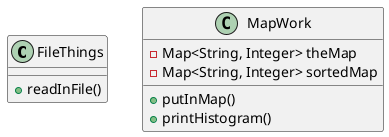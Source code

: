 @startuml
'https://plantuml.com/class-diagram

class FileThings {
    +readInFile()
}

class MapWork {
    -Map<String, Integer> theMap
    -Map<String, Integer> sortedMap
    +putInMap()
    +printHistogram()
}

@enduml